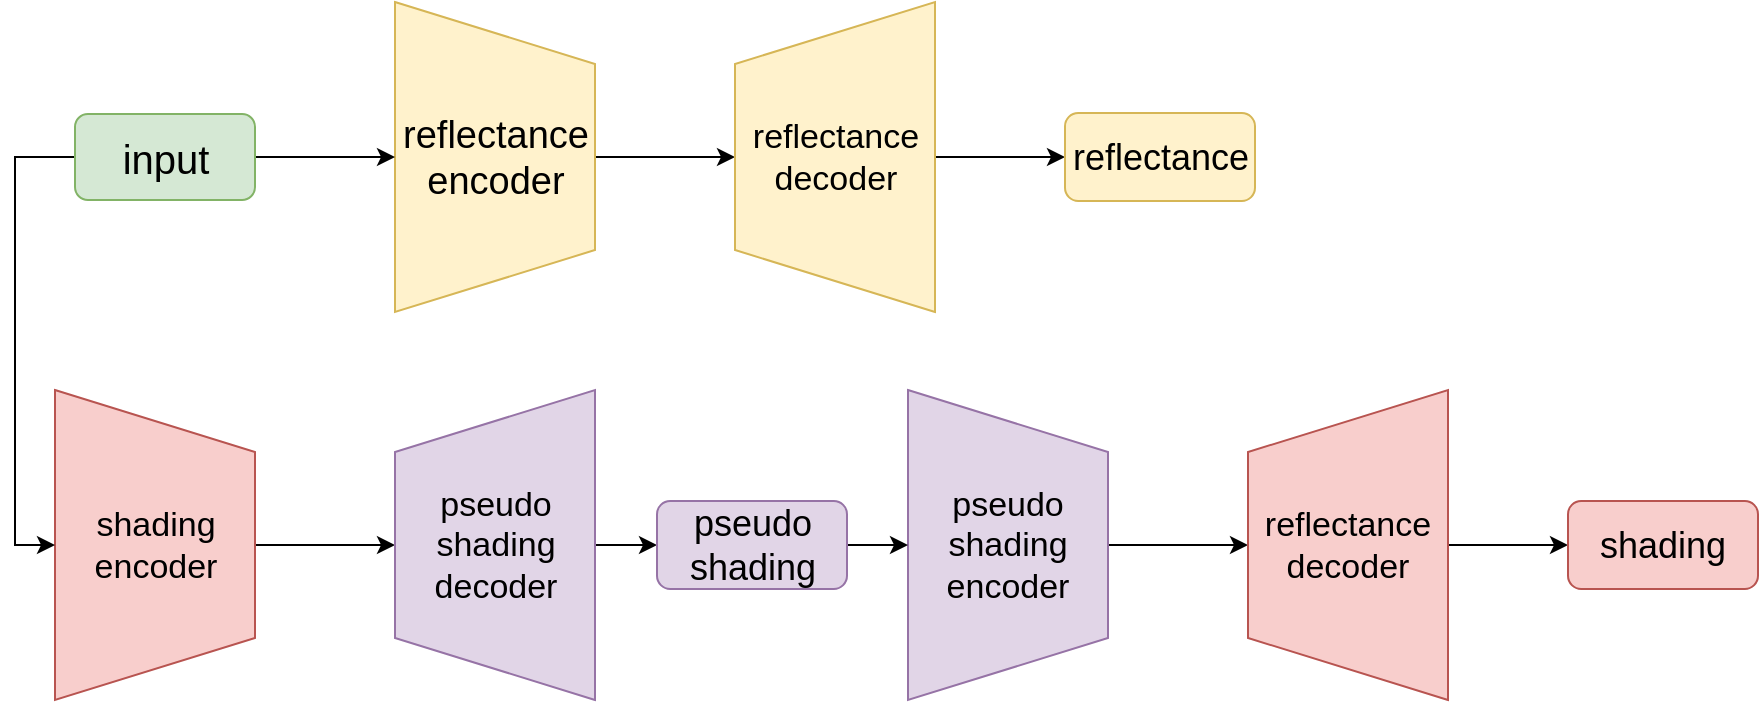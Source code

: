 <mxfile version="10.9.8" type="github"><diagram id="Y-kMSOKjW8Po2TOWRjTv" name="Page-1"><mxGraphModel dx="1564" dy="870" grid="1" gridSize="10" guides="1" tooltips="1" connect="1" arrows="1" fold="1" page="1" pageScale="1" pageWidth="827" pageHeight="1169" math="0" shadow="0"><root><mxCell id="0"/><mxCell id="1" parent="0"/><mxCell id="Raz9EJKGNdeqzdveHmFa-4" style="edgeStyle=orthogonalEdgeStyle;rounded=0;orthogonalLoop=1;jettySize=auto;html=1;exitX=0.5;exitY=0;exitDx=0;exitDy=0;entryX=0.5;entryY=0;entryDx=0;entryDy=0;" edge="1" parent="1" source="Raz9EJKGNdeqzdveHmFa-2" target="Raz9EJKGNdeqzdveHmFa-3"><mxGeometry relative="1" as="geometry"/></mxCell><mxCell id="Raz9EJKGNdeqzdveHmFa-2" value="&lt;font style=&quot;font-size: 19px&quot;&gt;reflectance&lt;br&gt;encoder&lt;/font&gt;" style="shape=trapezoid;perimeter=trapezoidPerimeter;whiteSpace=wrap;html=1;rotation=0;direction=south;fillColor=#fff2cc;strokeColor=#d6b656;" vertex="1" parent="1"><mxGeometry x="203.5" y="235" width="100" height="155" as="geometry"/></mxCell><mxCell id="Raz9EJKGNdeqzdveHmFa-19" style="edgeStyle=orthogonalEdgeStyle;rounded=0;orthogonalLoop=1;jettySize=auto;html=1;exitX=0.5;exitY=1;exitDx=0;exitDy=0;entryX=0;entryY=0.5;entryDx=0;entryDy=0;" edge="1" parent="1" source="Raz9EJKGNdeqzdveHmFa-3" target="Raz9EJKGNdeqzdveHmFa-17"><mxGeometry relative="1" as="geometry"/></mxCell><mxCell id="Raz9EJKGNdeqzdveHmFa-3" value="&lt;font style=&quot;font-size: 17px&quot;&gt;reflectance&lt;br&gt;decoder&lt;/font&gt;" style="shape=trapezoid;perimeter=trapezoidPerimeter;whiteSpace=wrap;html=1;rotation=0;direction=north;fillColor=#fff2cc;strokeColor=#d6b656;" vertex="1" parent="1"><mxGeometry x="373.5" y="235" width="100" height="155" as="geometry"/></mxCell><mxCell id="Raz9EJKGNdeqzdveHmFa-7" style="edgeStyle=orthogonalEdgeStyle;rounded=0;orthogonalLoop=1;jettySize=auto;html=1;exitX=0.5;exitY=0;exitDx=0;exitDy=0;entryX=0.5;entryY=0;entryDx=0;entryDy=0;" edge="1" parent="1" source="Raz9EJKGNdeqzdveHmFa-5" target="Raz9EJKGNdeqzdveHmFa-6"><mxGeometry relative="1" as="geometry"/></mxCell><mxCell id="Raz9EJKGNdeqzdveHmFa-5" value="&lt;font style=&quot;font-size: 17px&quot;&gt;shading&lt;br&gt;encoder&lt;/font&gt;" style="shape=trapezoid;perimeter=trapezoidPerimeter;whiteSpace=wrap;html=1;rotation=0;direction=south;fillColor=#f8cecc;strokeColor=#b85450;" vertex="1" parent="1"><mxGeometry x="33.5" y="429" width="100" height="155" as="geometry"/></mxCell><mxCell id="Raz9EJKGNdeqzdveHmFa-21" style="edgeStyle=orthogonalEdgeStyle;rounded=0;orthogonalLoop=1;jettySize=auto;html=1;exitX=0.5;exitY=1;exitDx=0;exitDy=0;entryX=0;entryY=0.5;entryDx=0;entryDy=0;" edge="1" parent="1" source="Raz9EJKGNdeqzdveHmFa-6" target="Raz9EJKGNdeqzdveHmFa-20"><mxGeometry relative="1" as="geometry"/></mxCell><mxCell id="Raz9EJKGNdeqzdveHmFa-6" value="&lt;font style=&quot;font-size: 17px&quot;&gt;pseudo&lt;br&gt;shading&lt;br&gt;decoder&lt;/font&gt;" style="shape=trapezoid;perimeter=trapezoidPerimeter;whiteSpace=wrap;html=1;rotation=0;direction=north;fillColor=#e1d5e7;strokeColor=#9673a6;" vertex="1" parent="1"><mxGeometry x="203.5" y="429" width="100" height="155" as="geometry"/></mxCell><mxCell id="Raz9EJKGNdeqzdveHmFa-11" style="edgeStyle=orthogonalEdgeStyle;rounded=0;orthogonalLoop=1;jettySize=auto;html=1;exitX=0.5;exitY=0;exitDx=0;exitDy=0;entryX=0.5;entryY=0;entryDx=0;entryDy=0;" edge="1" parent="1" source="Raz9EJKGNdeqzdveHmFa-8" target="Raz9EJKGNdeqzdveHmFa-10"><mxGeometry relative="1" as="geometry"/></mxCell><mxCell id="Raz9EJKGNdeqzdveHmFa-8" value="&lt;font style=&quot;font-size: 17px&quot;&gt;pseudo&lt;br&gt;shading&lt;br&gt;encoder&lt;/font&gt;" style="shape=trapezoid;perimeter=trapezoidPerimeter;whiteSpace=wrap;html=1;rotation=0;direction=south;fillColor=#e1d5e7;strokeColor=#9673a6;" vertex="1" parent="1"><mxGeometry x="460" y="429" width="100" height="155" as="geometry"/></mxCell><mxCell id="Raz9EJKGNdeqzdveHmFa-24" style="edgeStyle=orthogonalEdgeStyle;rounded=0;orthogonalLoop=1;jettySize=auto;html=1;exitX=0.5;exitY=1;exitDx=0;exitDy=0;entryX=0;entryY=0.5;entryDx=0;entryDy=0;" edge="1" parent="1" source="Raz9EJKGNdeqzdveHmFa-10" target="Raz9EJKGNdeqzdveHmFa-23"><mxGeometry relative="1" as="geometry"/></mxCell><mxCell id="Raz9EJKGNdeqzdveHmFa-10" value="&lt;font style=&quot;font-size: 17px&quot;&gt;reflectance&lt;br&gt;decoder&lt;/font&gt;" style="shape=trapezoid;perimeter=trapezoidPerimeter;whiteSpace=wrap;html=1;rotation=0;direction=north;fillColor=#f8cecc;strokeColor=#b85450;" vertex="1" parent="1"><mxGeometry x="630" y="429" width="100" height="155" as="geometry"/></mxCell><mxCell id="Raz9EJKGNdeqzdveHmFa-15" style="edgeStyle=orthogonalEdgeStyle;rounded=0;orthogonalLoop=1;jettySize=auto;html=1;exitX=0;exitY=0.5;exitDx=0;exitDy=0;entryX=0.5;entryY=1;entryDx=0;entryDy=0;" edge="1" parent="1" source="Raz9EJKGNdeqzdveHmFa-12" target="Raz9EJKGNdeqzdveHmFa-5"><mxGeometry relative="1" as="geometry"/></mxCell><mxCell id="Raz9EJKGNdeqzdveHmFa-16" style="edgeStyle=orthogonalEdgeStyle;rounded=0;orthogonalLoop=1;jettySize=auto;html=1;exitX=1;exitY=0.5;exitDx=0;exitDy=0;entryX=0.5;entryY=1;entryDx=0;entryDy=0;" edge="1" parent="1" source="Raz9EJKGNdeqzdveHmFa-12" target="Raz9EJKGNdeqzdveHmFa-2"><mxGeometry relative="1" as="geometry"/></mxCell><mxCell id="Raz9EJKGNdeqzdveHmFa-12" value="&lt;font style=&quot;font-size: 20px&quot;&gt;input&lt;/font&gt;" style="rounded=1;whiteSpace=wrap;html=1;fillColor=#d5e8d4;strokeColor=#82b366;" vertex="1" parent="1"><mxGeometry x="43.5" y="291" width="90" height="43" as="geometry"/></mxCell><mxCell id="Raz9EJKGNdeqzdveHmFa-17" value="&lt;font style=&quot;font-size: 18px&quot;&gt;reflectance&lt;/font&gt;" style="rounded=1;whiteSpace=wrap;html=1;fillColor=#fff2cc;strokeColor=#d6b656;" vertex="1" parent="1"><mxGeometry x="538.5" y="290.5" width="95" height="44" as="geometry"/></mxCell><mxCell id="Raz9EJKGNdeqzdveHmFa-22" style="edgeStyle=orthogonalEdgeStyle;rounded=0;orthogonalLoop=1;jettySize=auto;html=1;exitX=1;exitY=0.5;exitDx=0;exitDy=0;entryX=0.5;entryY=1;entryDx=0;entryDy=0;" edge="1" parent="1" source="Raz9EJKGNdeqzdveHmFa-20" target="Raz9EJKGNdeqzdveHmFa-8"><mxGeometry relative="1" as="geometry"/></mxCell><mxCell id="Raz9EJKGNdeqzdveHmFa-20" value="&lt;font style=&quot;font-size: 18px&quot;&gt;pseudo&lt;br&gt;shading&lt;/font&gt;" style="rounded=1;whiteSpace=wrap;html=1;fillColor=#e1d5e7;strokeColor=#9673a6;" vertex="1" parent="1"><mxGeometry x="334.5" y="484.5" width="95" height="44" as="geometry"/></mxCell><mxCell id="Raz9EJKGNdeqzdveHmFa-23" value="&lt;font style=&quot;font-size: 18px&quot;&gt;shading&lt;/font&gt;" style="rounded=1;whiteSpace=wrap;html=1;fillColor=#f8cecc;strokeColor=#b85450;" vertex="1" parent="1"><mxGeometry x="790" y="484.5" width="95" height="44" as="geometry"/></mxCell></root></mxGraphModel></diagram></mxfile>